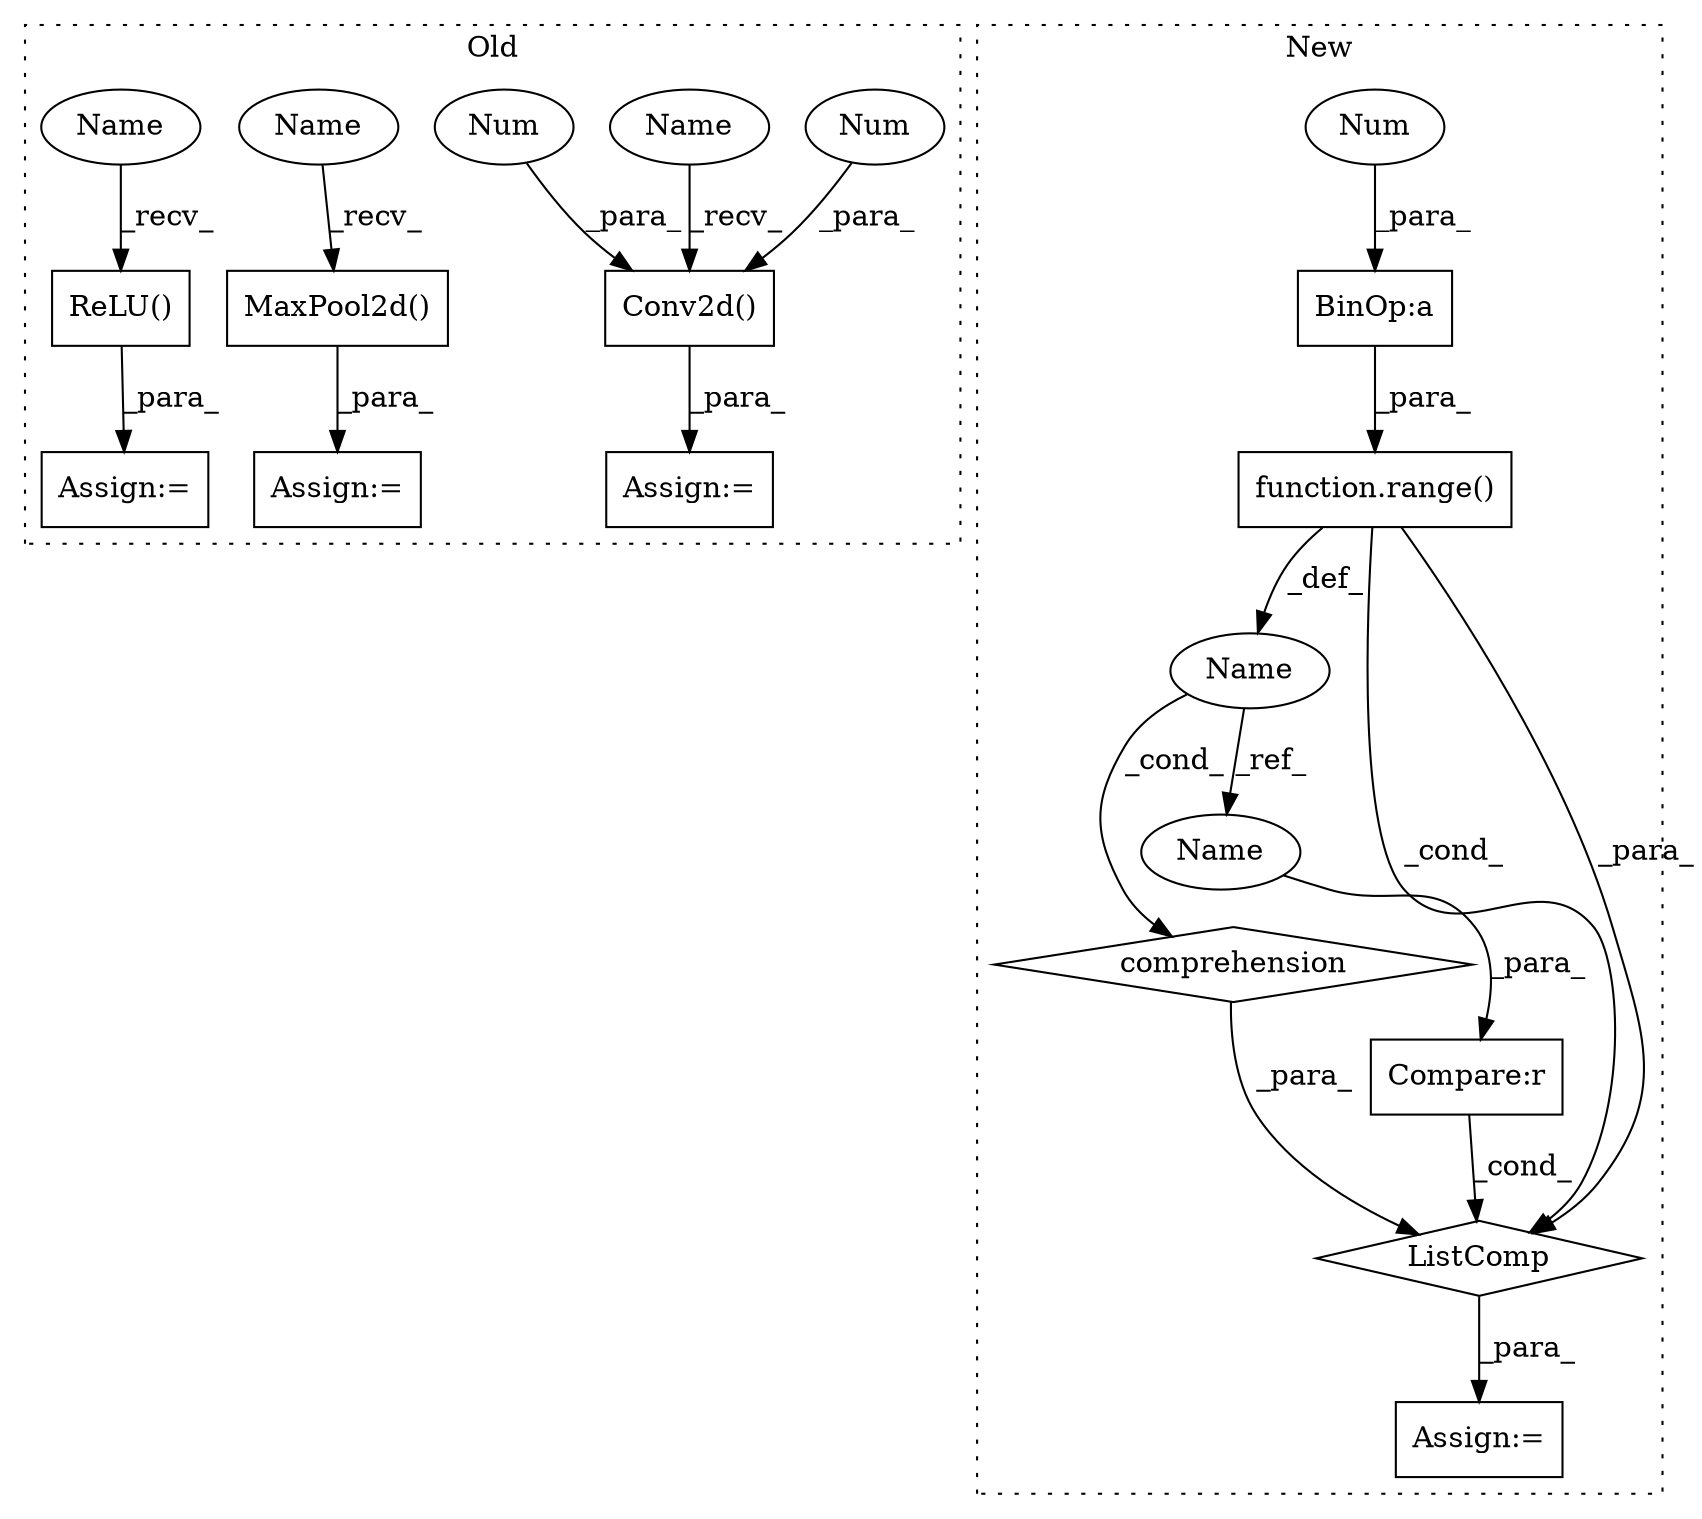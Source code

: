 digraph G {
subgraph cluster0 {
1 [label="ReLU()" a="75" s="9103" l="21" shape="box"];
3 [label="Conv2d()" a="75" s="8821,8849" l="23,49" shape="box"];
4 [label="Assign:=" a="68" s="8818" l="3" shape="box"];
5 [label="Assign:=" a="68" s="9100" l="3" shape="box"];
6 [label="MaxPool2d()" a="75" s="9148" l="48" shape="box"];
12 [label="Num" a="76" s="8847" l="2" shape="ellipse"];
13 [label="Num" a="76" s="8844" l="1" shape="ellipse"];
15 [label="Assign:=" a="68" s="9145" l="3" shape="box"];
17 [label="Name" a="87" s="9148" l="2" shape="ellipse"];
18 [label="Name" a="87" s="8821" l="2" shape="ellipse"];
19 [label="Name" a="87" s="9103" l="2" shape="ellipse"];
label = "Old";
style="dotted";
}
subgraph cluster1 {
2 [label="function.range()" a="75" s="8487,8507" l="6,1" shape="box"];
7 [label="BinOp:a" a="82" s="8503" l="3" shape="box"];
8 [label="Compare:r" a="40" s="8459" l="18" shape="box"];
9 [label="Name" a="87" s="8482" l="1" shape="ellipse"];
10 [label="comprehension" a="45" s="8478" l="3" shape="diamond"];
11 [label="ListComp" a="106" s="8458" l="51" shape="diamond"];
14 [label="Num" a="76" s="8506" l="1" shape="ellipse"];
16 [label="Assign:=" a="68" s="8455" l="3" shape="box"];
20 [label="Name" a="87" s="8459" l="1" shape="ellipse"];
label = "New";
style="dotted";
}
1 -> 5 [label="_para_"];
2 -> 11 [label="_cond_"];
2 -> 9 [label="_def_"];
2 -> 11 [label="_para_"];
3 -> 4 [label="_para_"];
6 -> 15 [label="_para_"];
7 -> 2 [label="_para_"];
8 -> 11 [label="_cond_"];
9 -> 20 [label="_ref_"];
9 -> 10 [label="_cond_"];
10 -> 11 [label="_para_"];
11 -> 16 [label="_para_"];
12 -> 3 [label="_para_"];
13 -> 3 [label="_para_"];
14 -> 7 [label="_para_"];
17 -> 6 [label="_recv_"];
18 -> 3 [label="_recv_"];
19 -> 1 [label="_recv_"];
20 -> 8 [label="_para_"];
}
